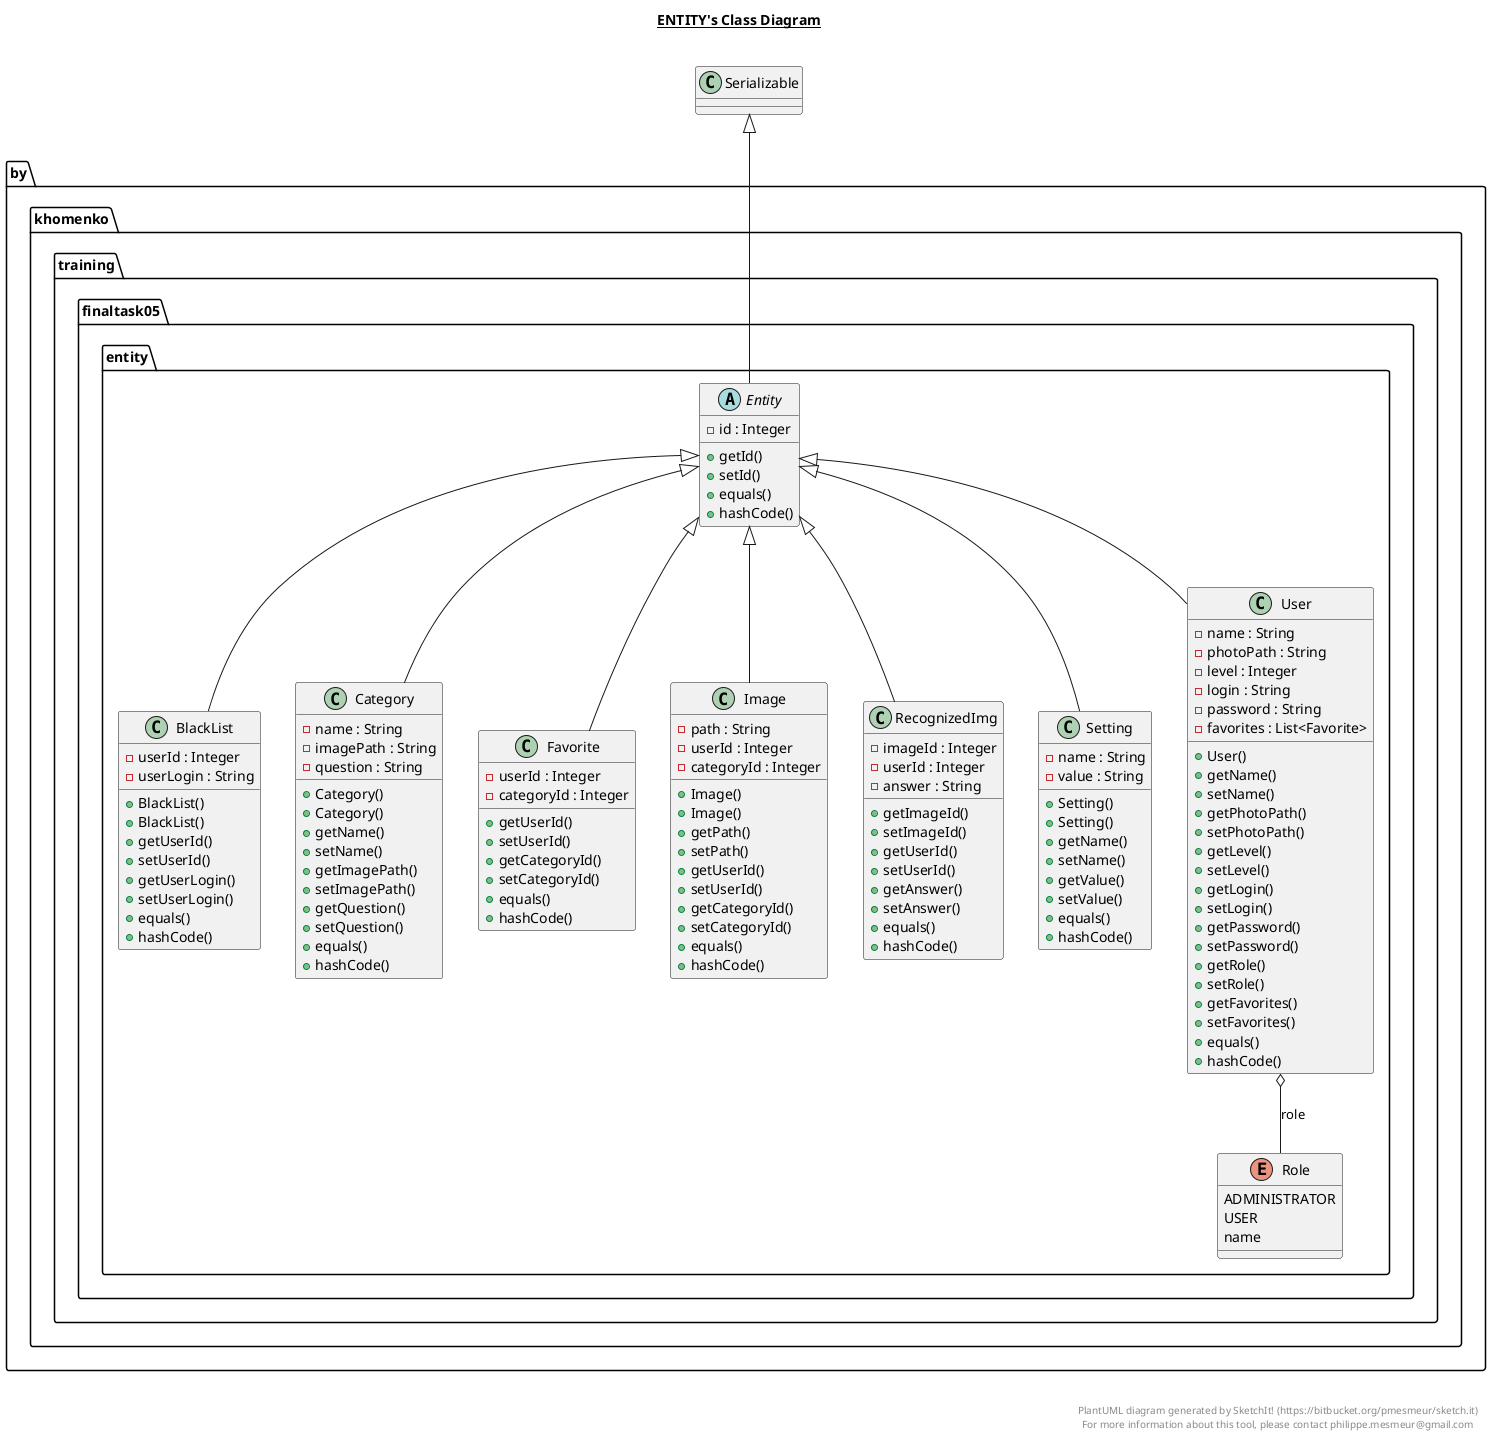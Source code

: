 @startuml

title __ENTITY's Class Diagram__\n

  package by.khomenko.training.finaltask05.entity {
    class BlackList {
        - userId : Integer
        - userLogin : String
        + BlackList()
        + BlackList()
        + getUserId()
        + setUserId()
        + getUserLogin()
        + setUserLogin()
        + equals()
        + hashCode()
    }
  }
  

  package by.khomenko.training.finaltask05.entity {
    class Category {
        - name : String
        - imagePath : String
        - question : String
        + Category()
        + Category()
        + getName()
        + setName()
        + getImagePath()
        + setImagePath()
        + getQuestion()
        + setQuestion()
        + equals()
        + hashCode()
    }
  }
  

  package by.khomenko.training.finaltask05.entity {
    abstract class Entity {
        - id : Integer
        + getId()
        + setId()
        + equals()
        + hashCode()
    }
  }
  

  package by.khomenko.training.finaltask05.entity {
    class Favorite {
        - userId : Integer
        - categoryId : Integer
        + getUserId()
        + setUserId()
        + getCategoryId()
        + setCategoryId()
        + equals()
        + hashCode()
    }
  }
  

  package by.khomenko.training.finaltask05.entity {
    class Image {
        - path : String
        - userId : Integer
        - categoryId : Integer
        + Image()
        + Image()
        + getPath()
        + setPath()
        + getUserId()
        + setUserId()
        + getCategoryId()
        + setCategoryId()
        + equals()
        + hashCode()
    }
  }
  

  package by.khomenko.training.finaltask05.entity {
    class RecognizedImg {
        - imageId : Integer
        - userId : Integer
        - answer : String
        + getImageId()
        + setImageId()
        + getUserId()
        + setUserId()
        + getAnswer()
        + setAnswer()
        + equals()
        + hashCode()
    }
  }
  

  package by.khomenko.training.finaltask05.entity {
    enum Role {
      ADMINISTRATOR
      USER
      name
    }
  }
  

  package by.khomenko.training.finaltask05.entity {
    class Setting {
        - name : String
        - value : String
        + Setting()
        + Setting()
        + getName()
        + setName()
        + getValue()
        + setValue()
        + equals()
        + hashCode()
    }
  }
  

  package by.khomenko.training.finaltask05.entity {
    class User {
        - name : String
        - photoPath : String
        - level : Integer
        - login : String
        - password : String
        - favorites : List<Favorite>
        + User()
        + getName()
        + setName()
        + getPhotoPath()
        + setPhotoPath()
        + getLevel()
        + setLevel()
        + getLogin()
        + setLogin()
        + getPassword()
        + setPassword()
        + getRole()
        + setRole()
        + getFavorites()
        + setFavorites()
        + equals()
        + hashCode()
    }
  }
  

  BlackList -up-|> Entity
  Category -up-|> Entity
  Entity -up-|> Serializable
  Favorite -up-|> Entity
  Image -up-|> Entity
  RecognizedImg -up-|> Entity
  Setting -up-|> Entity
  User -up-|> Entity
  User o-- Role : role


right footer


PlantUML diagram generated by SketchIt! (https://bitbucket.org/pmesmeur/sketch.it)
For more information about this tool, please contact philippe.mesmeur@gmail.com
endfooter

@enduml
